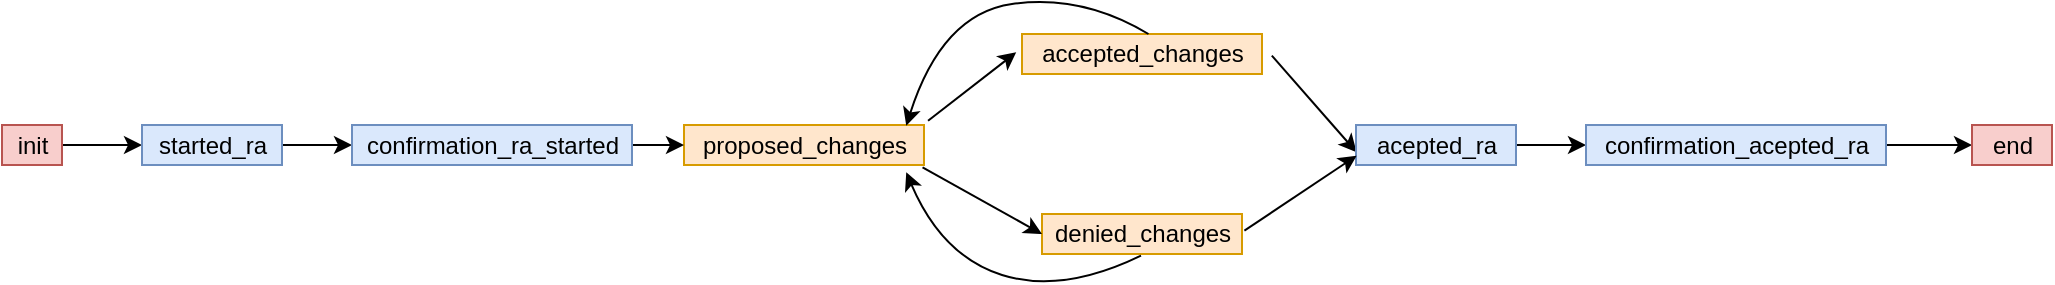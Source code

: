 <mxfile version="14.9.6" type="device"><diagram id="C2fSY1v2SiZeoUbDoYyL" name="Page-1"><mxGraphModel dx="1583" dy="703" grid="1" gridSize="10" guides="1" tooltips="1" connect="1" arrows="1" fold="1" page="1" pageScale="1" pageWidth="1169" pageHeight="827" math="0" shadow="0"><root><mxCell id="0"/><mxCell id="1" parent="0"/><mxCell id="rcHqzNUh0UrlzgU6pwlb-18" style="edgeStyle=none;rounded=0;orthogonalLoop=1;jettySize=auto;html=1;entryX=-0.024;entryY=0.458;entryDx=0;entryDy=0;entryPerimeter=0;exitX=1.017;exitY=-0.108;exitDx=0;exitDy=0;exitPerimeter=0;" parent="1" source="UJEGGlrYhEfuyD7Dv8W8-1" target="UJEGGlrYhEfuyD7Dv8W8-8" edge="1"><mxGeometry relative="1" as="geometry"/></mxCell><mxCell id="UJEGGlrYhEfuyD7Dv8W8-1" value="proposed_changes" style="text;html=1;align=center;verticalAlign=middle;resizable=0;points=[];autosize=1;strokeColor=#d79b00;fillColor=#ffe6cc;" parent="1" vertex="1"><mxGeometry x="391" y="235.5" width="120" height="20" as="geometry"/></mxCell><mxCell id="rcHqzNUh0UrlzgU6pwlb-15" style="edgeStyle=orthogonalEdgeStyle;rounded=0;orthogonalLoop=1;jettySize=auto;html=1;" parent="1" source="UJEGGlrYhEfuyD7Dv8W8-2" target="UJEGGlrYhEfuyD7Dv8W8-3" edge="1"><mxGeometry relative="1" as="geometry"/></mxCell><mxCell id="UJEGGlrYhEfuyD7Dv8W8-2" value="init" style="text;html=1;align=center;verticalAlign=middle;resizable=0;points=[];autosize=1;strokeColor=#b85450;fillColor=#f8cecc;" parent="1" vertex="1"><mxGeometry x="50" y="235.5" width="30" height="20" as="geometry"/></mxCell><mxCell id="rcHqzNUh0UrlzgU6pwlb-12" style="edgeStyle=orthogonalEdgeStyle;rounded=0;orthogonalLoop=1;jettySize=auto;html=1;" parent="1" source="UJEGGlrYhEfuyD7Dv8W8-3" target="UJEGGlrYhEfuyD7Dv8W8-4" edge="1"><mxGeometry relative="1" as="geometry"/></mxCell><mxCell id="UJEGGlrYhEfuyD7Dv8W8-3" value="started_ra" style="text;html=1;align=center;verticalAlign=middle;resizable=0;points=[];autosize=1;fillColor=#dae8fc;strokeColor=#6c8ebf;" parent="1" vertex="1"><mxGeometry x="120" y="235.5" width="70" height="20" as="geometry"/></mxCell><mxCell id="rcHqzNUh0UrlzgU6pwlb-16" style="edgeStyle=orthogonalEdgeStyle;rounded=0;orthogonalLoop=1;jettySize=auto;html=1;" parent="1" source="UJEGGlrYhEfuyD7Dv8W8-4" target="UJEGGlrYhEfuyD7Dv8W8-1" edge="1"><mxGeometry relative="1" as="geometry"/></mxCell><mxCell id="UJEGGlrYhEfuyD7Dv8W8-4" value="confirmation_ra_started" style="text;html=1;align=center;verticalAlign=middle;resizable=0;points=[];autosize=1;strokeColor=#6c8ebf;fillColor=#dae8fc;" parent="1" vertex="1"><mxGeometry x="225" y="235.5" width="140" height="20" as="geometry"/></mxCell><mxCell id="rcHqzNUh0UrlzgU6pwlb-21" style="edgeStyle=none;rounded=0;orthogonalLoop=1;jettySize=auto;html=1;entryX=0.004;entryY=0.683;entryDx=0;entryDy=0;entryPerimeter=0;exitX=1.041;exitY=0.542;exitDx=0;exitDy=0;exitPerimeter=0;" parent="1" source="UJEGGlrYhEfuyD7Dv8W8-8" target="UJEGGlrYhEfuyD7Dv8W8-12" edge="1"><mxGeometry relative="1" as="geometry"/></mxCell><mxCell id="UJEGGlrYhEfuyD7Dv8W8-8" value="accepted_changes" style="text;html=1;align=center;verticalAlign=middle;resizable=0;points=[];autosize=1;strokeColor=#d79b00;fillColor=#ffe6cc;" parent="1" vertex="1"><mxGeometry x="560" y="190" width="120" height="20" as="geometry"/></mxCell><mxCell id="-AjpFdfKbcBS2EjhZNEF-1" value="" style="edgeStyle=orthogonalEdgeStyle;rounded=0;orthogonalLoop=1;jettySize=auto;html=1;" edge="1" parent="1" source="UJEGGlrYhEfuyD7Dv8W8-12" target="UJEGGlrYhEfuyD7Dv8W8-14"><mxGeometry relative="1" as="geometry"/></mxCell><mxCell id="UJEGGlrYhEfuyD7Dv8W8-12" value="acepted_ra" style="text;html=1;align=center;verticalAlign=middle;resizable=0;points=[];autosize=1;strokeColor=#6c8ebf;fillColor=#dae8fc;" parent="1" vertex="1"><mxGeometry x="727" y="235.5" width="80" height="20" as="geometry"/></mxCell><mxCell id="rcHqzNUh0UrlzgU6pwlb-28" style="edgeStyle=orthogonalEdgeStyle;curved=1;rounded=0;orthogonalLoop=1;jettySize=auto;html=1;entryX=0;entryY=0.5;entryDx=0;entryDy=0;entryPerimeter=0;endArrow=classic;endFill=1;" parent="1" source="UJEGGlrYhEfuyD7Dv8W8-14" target="rcHqzNUh0UrlzgU6pwlb-27" edge="1"><mxGeometry relative="1" as="geometry"/></mxCell><mxCell id="UJEGGlrYhEfuyD7Dv8W8-14" value="confirmation_acepted_ra" style="text;html=1;align=center;verticalAlign=middle;resizable=0;points=[];autosize=1;strokeColor=#6c8ebf;fillColor=#dae8fc;" parent="1" vertex="1"><mxGeometry x="842" y="235.5" width="150" height="20" as="geometry"/></mxCell><mxCell id="rcHqzNUh0UrlzgU6pwlb-6" style="orthogonalLoop=1;jettySize=auto;html=1;curved=1;sourcePerimeterSpacing=5;targetPerimeterSpacing=5;exitX=0.926;exitY=0.017;exitDx=0;exitDy=0;exitPerimeter=0;startArrow=classic;startFill=1;endArrow=none;endFill=0;entryX=0.527;entryY=0;entryDx=0;entryDy=0;entryPerimeter=0;" parent="1" source="UJEGGlrYhEfuyD7Dv8W8-1" target="UJEGGlrYhEfuyD7Dv8W8-8" edge="1"><mxGeometry relative="1" as="geometry"><Array as="points"><mxPoint x="520" y="180"/><mxPoint x="590" y="170"/></Array><mxPoint x="505.95" y="235.5" as="sourcePoint"/><mxPoint x="676" y="190" as="targetPoint"/></mxGeometry></mxCell><mxCell id="rcHqzNUh0UrlzgU6pwlb-19" value="denied_changes" style="text;html=1;align=center;verticalAlign=middle;resizable=0;points=[];autosize=1;strokeColor=#d79b00;fillColor=#ffe6cc;" parent="1" vertex="1"><mxGeometry x="570" y="280" width="100" height="20" as="geometry"/></mxCell><mxCell id="rcHqzNUh0UrlzgU6pwlb-20" style="edgeStyle=none;rounded=0;orthogonalLoop=1;jettySize=auto;html=1;entryX=0;entryY=0.5;entryDx=0;entryDy=0;entryPerimeter=0;exitX=0.994;exitY=1.058;exitDx=0;exitDy=0;exitPerimeter=0;" parent="1" source="UJEGGlrYhEfuyD7Dv8W8-1" target="rcHqzNUh0UrlzgU6pwlb-19" edge="1"><mxGeometry relative="1" as="geometry"><mxPoint x="517.87" y="243.34" as="sourcePoint"/><mxPoint x="572.36" y="209.16" as="targetPoint"/></mxGeometry></mxCell><mxCell id="rcHqzNUh0UrlzgU6pwlb-22" style="edgeStyle=none;rounded=0;orthogonalLoop=1;jettySize=auto;html=1;entryX=0.004;entryY=0.767;entryDx=0;entryDy=0;entryPerimeter=0;exitX=1.012;exitY=0.417;exitDx=0;exitDy=0;exitPerimeter=0;" parent="1" source="rcHqzNUh0UrlzgU6pwlb-19" target="UJEGGlrYhEfuyD7Dv8W8-12" edge="1"><mxGeometry relative="1" as="geometry"><mxPoint x="689.51" y="210.84" as="sourcePoint"/><mxPoint x="720.32" y="259.16" as="targetPoint"/></mxGeometry></mxCell><mxCell id="rcHqzNUh0UrlzgU6pwlb-26" style="orthogonalLoop=1;jettySize=auto;html=1;curved=1;sourcePerimeterSpacing=5;targetPerimeterSpacing=5;exitX=0.926;exitY=1.183;exitDx=0;exitDy=0;exitPerimeter=0;startArrow=classic;startFill=1;endArrow=none;endFill=0;entryX=0.495;entryY=1.042;entryDx=0;entryDy=0;entryPerimeter=0;" parent="1" source="UJEGGlrYhEfuyD7Dv8W8-1" target="rcHqzNUh0UrlzgU6pwlb-19" edge="1"><mxGeometry relative="1" as="geometry"><Array as="points"><mxPoint x="520" y="301"/><mxPoint x="580" y="320"/></Array><mxPoint x="530.93" y="413.84" as="sourcePoint"/><mxPoint x="709.07" y="368" as="targetPoint"/></mxGeometry></mxCell><mxCell id="rcHqzNUh0UrlzgU6pwlb-27" value="end" style="text;html=1;align=center;verticalAlign=middle;resizable=0;points=[];autosize=1;strokeColor=#b85450;fillColor=#f8cecc;" parent="1" vertex="1"><mxGeometry x="1035" y="235.5" width="40" height="20" as="geometry"/></mxCell></root></mxGraphModel></diagram></mxfile>